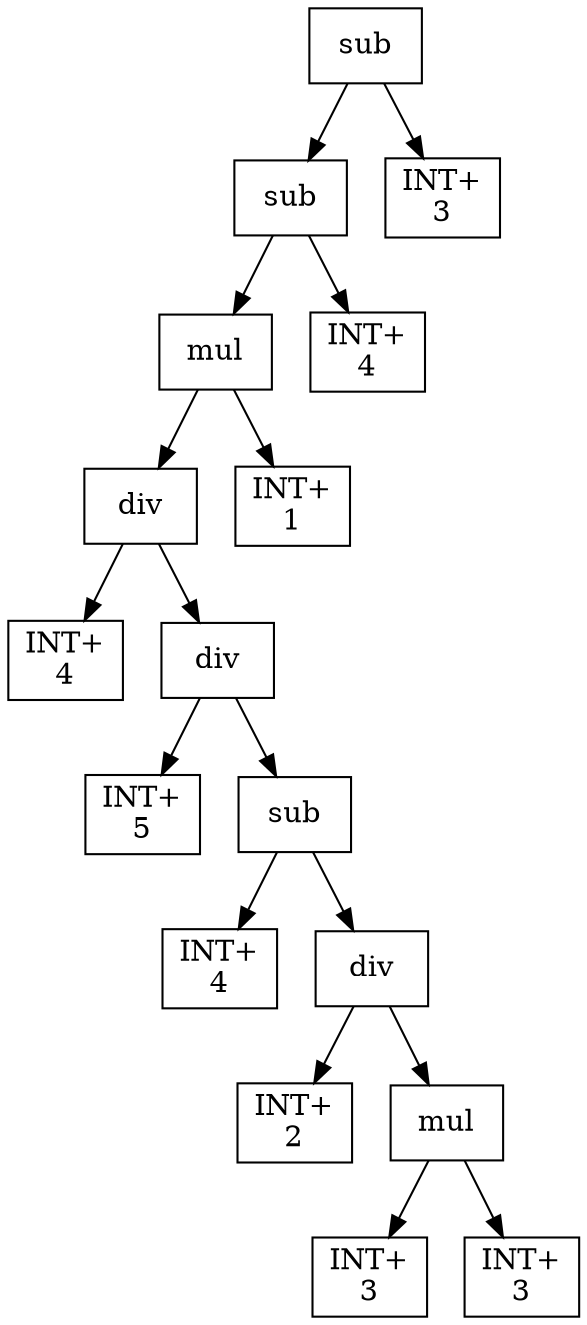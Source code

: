 digraph expr {
  node [shape=box];
  n1 [label="sub"];
  n2 [label="sub"];
  n3 [label="mul"];
  n4 [label="div"];
  n5 [label="INT+\n4"];
  n6 [label="div"];
  n7 [label="INT+\n5"];
  n8 [label="sub"];
  n9 [label="INT+\n4"];
  n10 [label="div"];
  n11 [label="INT+\n2"];
  n12 [label="mul"];
  n13 [label="INT+\n3"];
  n14 [label="INT+\n3"];
  n12 -> n13;
  n12 -> n14;
  n10 -> n11;
  n10 -> n12;
  n8 -> n9;
  n8 -> n10;
  n6 -> n7;
  n6 -> n8;
  n4 -> n5;
  n4 -> n6;
  n15 [label="INT+\n1"];
  n3 -> n4;
  n3 -> n15;
  n16 [label="INT+\n4"];
  n2 -> n3;
  n2 -> n16;
  n17 [label="INT+\n3"];
  n1 -> n2;
  n1 -> n17;
}